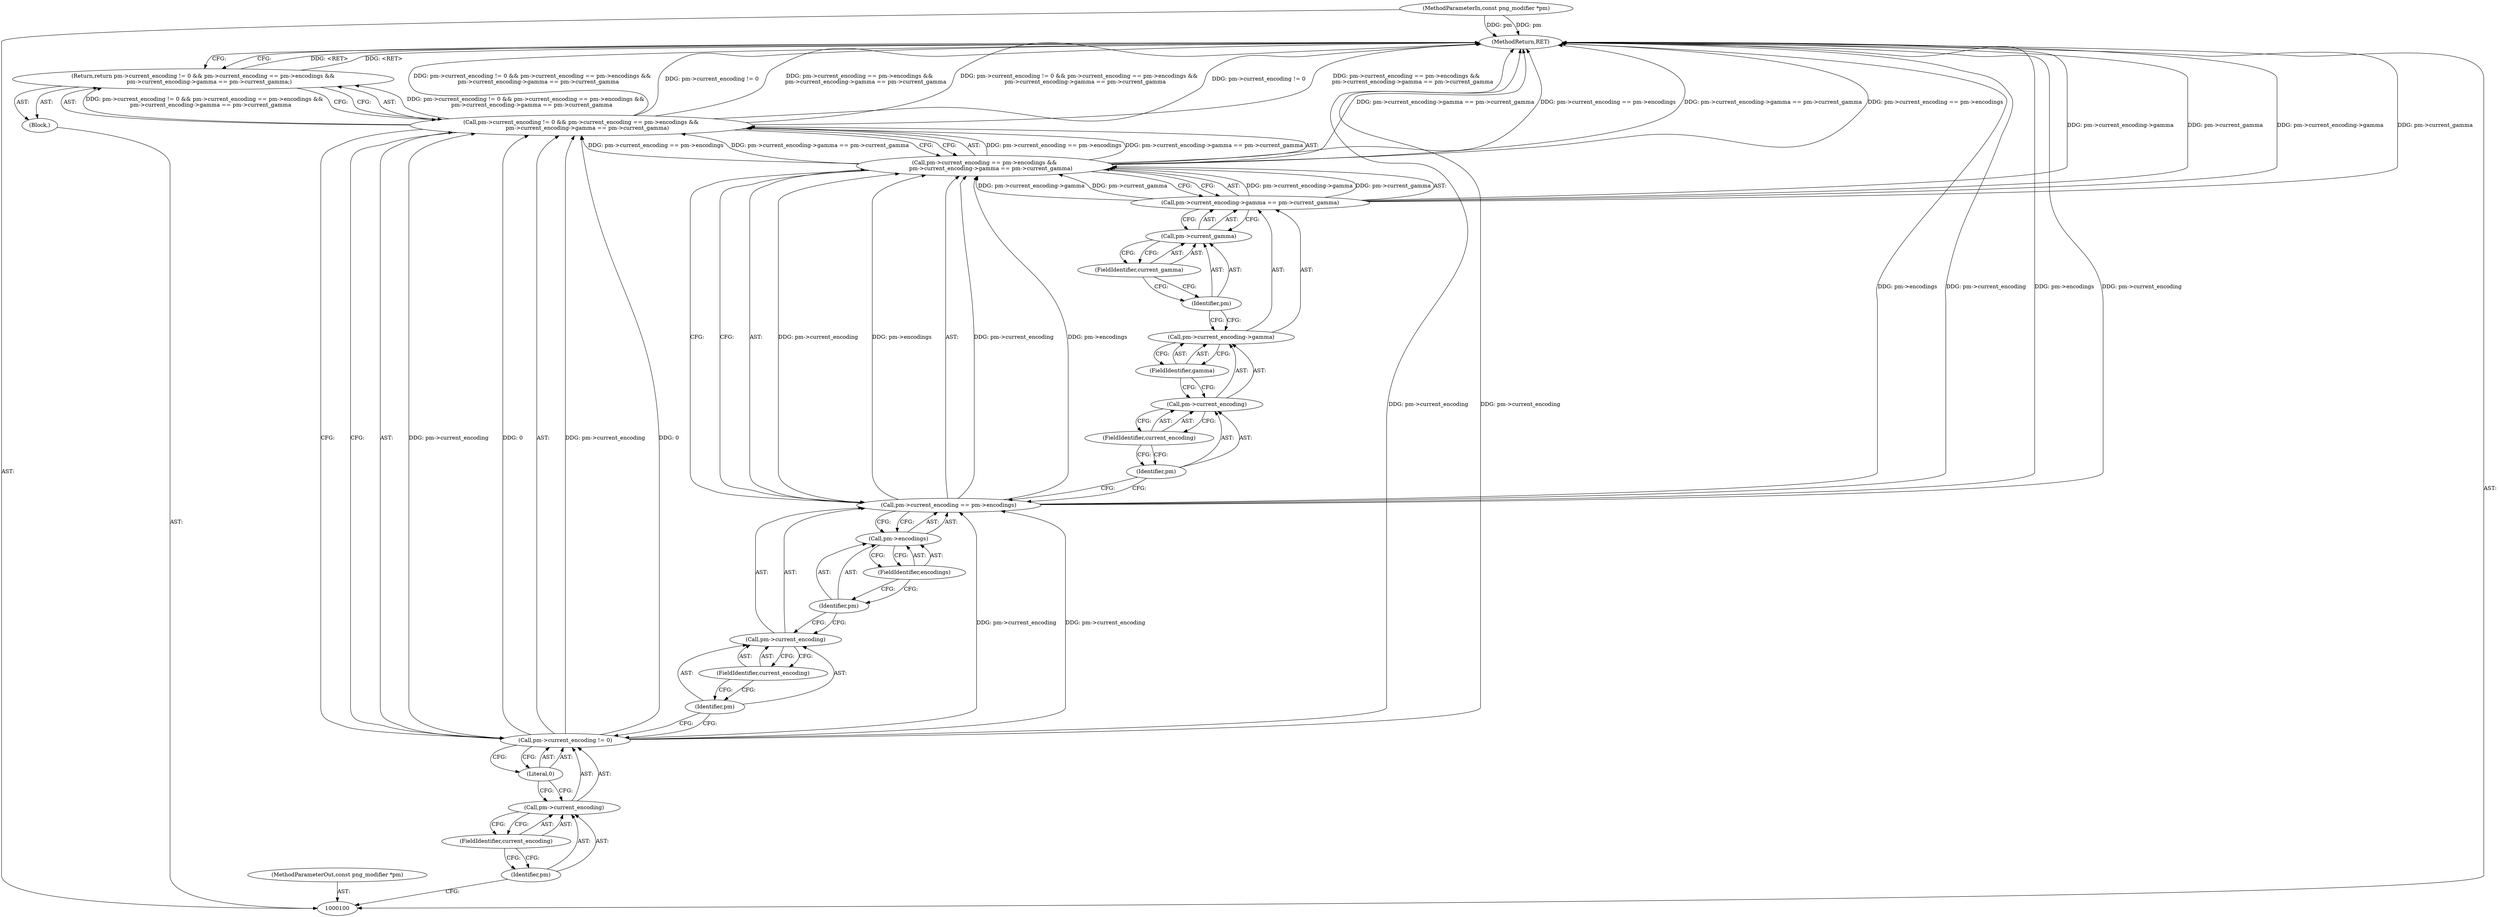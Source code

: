 digraph "0_Android_9d4853418ab2f754c2b63e091c29c5529b8b86ca_101" {
"1000127" [label="(MethodReturn,RET)"];
"1000101" [label="(MethodParameterIn,const png_modifier *pm)"];
"1000152" [label="(MethodParameterOut,const png_modifier *pm)"];
"1000102" [label="(Block,)"];
"1000104" [label="(Call,pm->current_encoding != 0 && pm->current_encoding == pm->encodings &&\n       pm->current_encoding->gamma == pm->current_gamma)"];
"1000105" [label="(Call,pm->current_encoding != 0)"];
"1000106" [label="(Call,pm->current_encoding)"];
"1000107" [label="(Identifier,pm)"];
"1000108" [label="(FieldIdentifier,current_encoding)"];
"1000109" [label="(Literal,0)"];
"1000103" [label="(Return,return pm->current_encoding != 0 && pm->current_encoding == pm->encodings &&\n       pm->current_encoding->gamma == pm->current_gamma;)"];
"1000110" [label="(Call,pm->current_encoding == pm->encodings &&\n       pm->current_encoding->gamma == pm->current_gamma)"];
"1000111" [label="(Call,pm->current_encoding == pm->encodings)"];
"1000112" [label="(Call,pm->current_encoding)"];
"1000113" [label="(Identifier,pm)"];
"1000114" [label="(FieldIdentifier,current_encoding)"];
"1000115" [label="(Call,pm->encodings)"];
"1000116" [label="(Identifier,pm)"];
"1000117" [label="(FieldIdentifier,encodings)"];
"1000122" [label="(FieldIdentifier,current_encoding)"];
"1000123" [label="(FieldIdentifier,gamma)"];
"1000124" [label="(Call,pm->current_gamma)"];
"1000125" [label="(Identifier,pm)"];
"1000126" [label="(FieldIdentifier,current_gamma)"];
"1000118" [label="(Call,pm->current_encoding->gamma == pm->current_gamma)"];
"1000119" [label="(Call,pm->current_encoding->gamma)"];
"1000120" [label="(Call,pm->current_encoding)"];
"1000121" [label="(Identifier,pm)"];
"1000127" -> "1000100"  [label="AST: "];
"1000127" -> "1000103"  [label="CFG: "];
"1000104" -> "1000127"  [label="DDG: pm->current_encoding != 0 && pm->current_encoding == pm->encodings &&\n       pm->current_encoding->gamma == pm->current_gamma"];
"1000104" -> "1000127"  [label="DDG: pm->current_encoding != 0"];
"1000104" -> "1000127"  [label="DDG: pm->current_encoding == pm->encodings &&\n       pm->current_encoding->gamma == pm->current_gamma"];
"1000111" -> "1000127"  [label="DDG: pm->encodings"];
"1000111" -> "1000127"  [label="DDG: pm->current_encoding"];
"1000110" -> "1000127"  [label="DDG: pm->current_encoding->gamma == pm->current_gamma"];
"1000110" -> "1000127"  [label="DDG: pm->current_encoding == pm->encodings"];
"1000118" -> "1000127"  [label="DDG: pm->current_encoding->gamma"];
"1000118" -> "1000127"  [label="DDG: pm->current_gamma"];
"1000105" -> "1000127"  [label="DDG: pm->current_encoding"];
"1000101" -> "1000127"  [label="DDG: pm"];
"1000103" -> "1000127"  [label="DDG: <RET>"];
"1000101" -> "1000100"  [label="AST: "];
"1000101" -> "1000127"  [label="DDG: pm"];
"1000152" -> "1000100"  [label="AST: "];
"1000102" -> "1000100"  [label="AST: "];
"1000103" -> "1000102"  [label="AST: "];
"1000104" -> "1000103"  [label="AST: "];
"1000104" -> "1000105"  [label="CFG: "];
"1000104" -> "1000110"  [label="CFG: "];
"1000105" -> "1000104"  [label="AST: "];
"1000110" -> "1000104"  [label="AST: "];
"1000103" -> "1000104"  [label="CFG: "];
"1000104" -> "1000127"  [label="DDG: pm->current_encoding != 0 && pm->current_encoding == pm->encodings &&\n       pm->current_encoding->gamma == pm->current_gamma"];
"1000104" -> "1000127"  [label="DDG: pm->current_encoding != 0"];
"1000104" -> "1000127"  [label="DDG: pm->current_encoding == pm->encodings &&\n       pm->current_encoding->gamma == pm->current_gamma"];
"1000104" -> "1000103"  [label="DDG: pm->current_encoding != 0 && pm->current_encoding == pm->encodings &&\n       pm->current_encoding->gamma == pm->current_gamma"];
"1000105" -> "1000104"  [label="DDG: pm->current_encoding"];
"1000105" -> "1000104"  [label="DDG: 0"];
"1000110" -> "1000104"  [label="DDG: pm->current_encoding == pm->encodings"];
"1000110" -> "1000104"  [label="DDG: pm->current_encoding->gamma == pm->current_gamma"];
"1000105" -> "1000104"  [label="AST: "];
"1000105" -> "1000109"  [label="CFG: "];
"1000106" -> "1000105"  [label="AST: "];
"1000109" -> "1000105"  [label="AST: "];
"1000113" -> "1000105"  [label="CFG: "];
"1000104" -> "1000105"  [label="CFG: "];
"1000105" -> "1000127"  [label="DDG: pm->current_encoding"];
"1000105" -> "1000104"  [label="DDG: pm->current_encoding"];
"1000105" -> "1000104"  [label="DDG: 0"];
"1000105" -> "1000111"  [label="DDG: pm->current_encoding"];
"1000106" -> "1000105"  [label="AST: "];
"1000106" -> "1000108"  [label="CFG: "];
"1000107" -> "1000106"  [label="AST: "];
"1000108" -> "1000106"  [label="AST: "];
"1000109" -> "1000106"  [label="CFG: "];
"1000107" -> "1000106"  [label="AST: "];
"1000107" -> "1000100"  [label="CFG: "];
"1000108" -> "1000107"  [label="CFG: "];
"1000108" -> "1000106"  [label="AST: "];
"1000108" -> "1000107"  [label="CFG: "];
"1000106" -> "1000108"  [label="CFG: "];
"1000109" -> "1000105"  [label="AST: "];
"1000109" -> "1000106"  [label="CFG: "];
"1000105" -> "1000109"  [label="CFG: "];
"1000103" -> "1000102"  [label="AST: "];
"1000103" -> "1000104"  [label="CFG: "];
"1000104" -> "1000103"  [label="AST: "];
"1000127" -> "1000103"  [label="CFG: "];
"1000103" -> "1000127"  [label="DDG: <RET>"];
"1000104" -> "1000103"  [label="DDG: pm->current_encoding != 0 && pm->current_encoding == pm->encodings &&\n       pm->current_encoding->gamma == pm->current_gamma"];
"1000110" -> "1000104"  [label="AST: "];
"1000110" -> "1000111"  [label="CFG: "];
"1000110" -> "1000118"  [label="CFG: "];
"1000111" -> "1000110"  [label="AST: "];
"1000118" -> "1000110"  [label="AST: "];
"1000104" -> "1000110"  [label="CFG: "];
"1000110" -> "1000127"  [label="DDG: pm->current_encoding->gamma == pm->current_gamma"];
"1000110" -> "1000127"  [label="DDG: pm->current_encoding == pm->encodings"];
"1000110" -> "1000104"  [label="DDG: pm->current_encoding == pm->encodings"];
"1000110" -> "1000104"  [label="DDG: pm->current_encoding->gamma == pm->current_gamma"];
"1000111" -> "1000110"  [label="DDG: pm->current_encoding"];
"1000111" -> "1000110"  [label="DDG: pm->encodings"];
"1000118" -> "1000110"  [label="DDG: pm->current_encoding->gamma"];
"1000118" -> "1000110"  [label="DDG: pm->current_gamma"];
"1000111" -> "1000110"  [label="AST: "];
"1000111" -> "1000115"  [label="CFG: "];
"1000112" -> "1000111"  [label="AST: "];
"1000115" -> "1000111"  [label="AST: "];
"1000121" -> "1000111"  [label="CFG: "];
"1000110" -> "1000111"  [label="CFG: "];
"1000111" -> "1000127"  [label="DDG: pm->encodings"];
"1000111" -> "1000127"  [label="DDG: pm->current_encoding"];
"1000111" -> "1000110"  [label="DDG: pm->current_encoding"];
"1000111" -> "1000110"  [label="DDG: pm->encodings"];
"1000105" -> "1000111"  [label="DDG: pm->current_encoding"];
"1000112" -> "1000111"  [label="AST: "];
"1000112" -> "1000114"  [label="CFG: "];
"1000113" -> "1000112"  [label="AST: "];
"1000114" -> "1000112"  [label="AST: "];
"1000116" -> "1000112"  [label="CFG: "];
"1000113" -> "1000112"  [label="AST: "];
"1000113" -> "1000105"  [label="CFG: "];
"1000114" -> "1000113"  [label="CFG: "];
"1000114" -> "1000112"  [label="AST: "];
"1000114" -> "1000113"  [label="CFG: "];
"1000112" -> "1000114"  [label="CFG: "];
"1000115" -> "1000111"  [label="AST: "];
"1000115" -> "1000117"  [label="CFG: "];
"1000116" -> "1000115"  [label="AST: "];
"1000117" -> "1000115"  [label="AST: "];
"1000111" -> "1000115"  [label="CFG: "];
"1000116" -> "1000115"  [label="AST: "];
"1000116" -> "1000112"  [label="CFG: "];
"1000117" -> "1000116"  [label="CFG: "];
"1000117" -> "1000115"  [label="AST: "];
"1000117" -> "1000116"  [label="CFG: "];
"1000115" -> "1000117"  [label="CFG: "];
"1000122" -> "1000120"  [label="AST: "];
"1000122" -> "1000121"  [label="CFG: "];
"1000120" -> "1000122"  [label="CFG: "];
"1000123" -> "1000119"  [label="AST: "];
"1000123" -> "1000120"  [label="CFG: "];
"1000119" -> "1000123"  [label="CFG: "];
"1000124" -> "1000118"  [label="AST: "];
"1000124" -> "1000126"  [label="CFG: "];
"1000125" -> "1000124"  [label="AST: "];
"1000126" -> "1000124"  [label="AST: "];
"1000118" -> "1000124"  [label="CFG: "];
"1000125" -> "1000124"  [label="AST: "];
"1000125" -> "1000119"  [label="CFG: "];
"1000126" -> "1000125"  [label="CFG: "];
"1000126" -> "1000124"  [label="AST: "];
"1000126" -> "1000125"  [label="CFG: "];
"1000124" -> "1000126"  [label="CFG: "];
"1000118" -> "1000110"  [label="AST: "];
"1000118" -> "1000124"  [label="CFG: "];
"1000119" -> "1000118"  [label="AST: "];
"1000124" -> "1000118"  [label="AST: "];
"1000110" -> "1000118"  [label="CFG: "];
"1000118" -> "1000127"  [label="DDG: pm->current_encoding->gamma"];
"1000118" -> "1000127"  [label="DDG: pm->current_gamma"];
"1000118" -> "1000110"  [label="DDG: pm->current_encoding->gamma"];
"1000118" -> "1000110"  [label="DDG: pm->current_gamma"];
"1000119" -> "1000118"  [label="AST: "];
"1000119" -> "1000123"  [label="CFG: "];
"1000120" -> "1000119"  [label="AST: "];
"1000123" -> "1000119"  [label="AST: "];
"1000125" -> "1000119"  [label="CFG: "];
"1000120" -> "1000119"  [label="AST: "];
"1000120" -> "1000122"  [label="CFG: "];
"1000121" -> "1000120"  [label="AST: "];
"1000122" -> "1000120"  [label="AST: "];
"1000123" -> "1000120"  [label="CFG: "];
"1000121" -> "1000120"  [label="AST: "];
"1000121" -> "1000111"  [label="CFG: "];
"1000122" -> "1000121"  [label="CFG: "];
}
